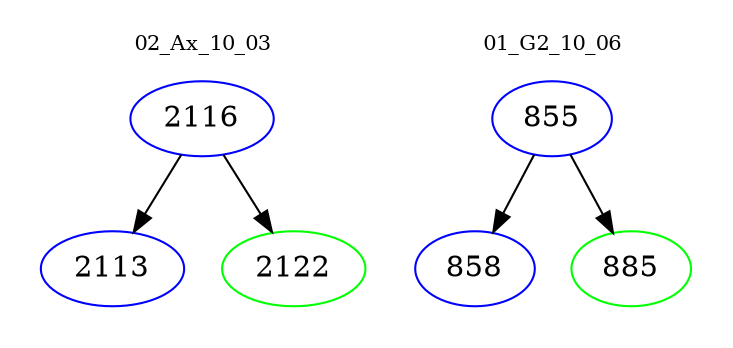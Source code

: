 digraph{
subgraph cluster_0 {
color = white
label = "02_Ax_10_03";
fontsize=10;
T0_2116 [label="2116", color="blue"]
T0_2116 -> T0_2113 [color="black"]
T0_2113 [label="2113", color="blue"]
T0_2116 -> T0_2122 [color="black"]
T0_2122 [label="2122", color="green"]
}
subgraph cluster_1 {
color = white
label = "01_G2_10_06";
fontsize=10;
T1_855 [label="855", color="blue"]
T1_855 -> T1_858 [color="black"]
T1_858 [label="858", color="blue"]
T1_855 -> T1_885 [color="black"]
T1_885 [label="885", color="green"]
}
}
